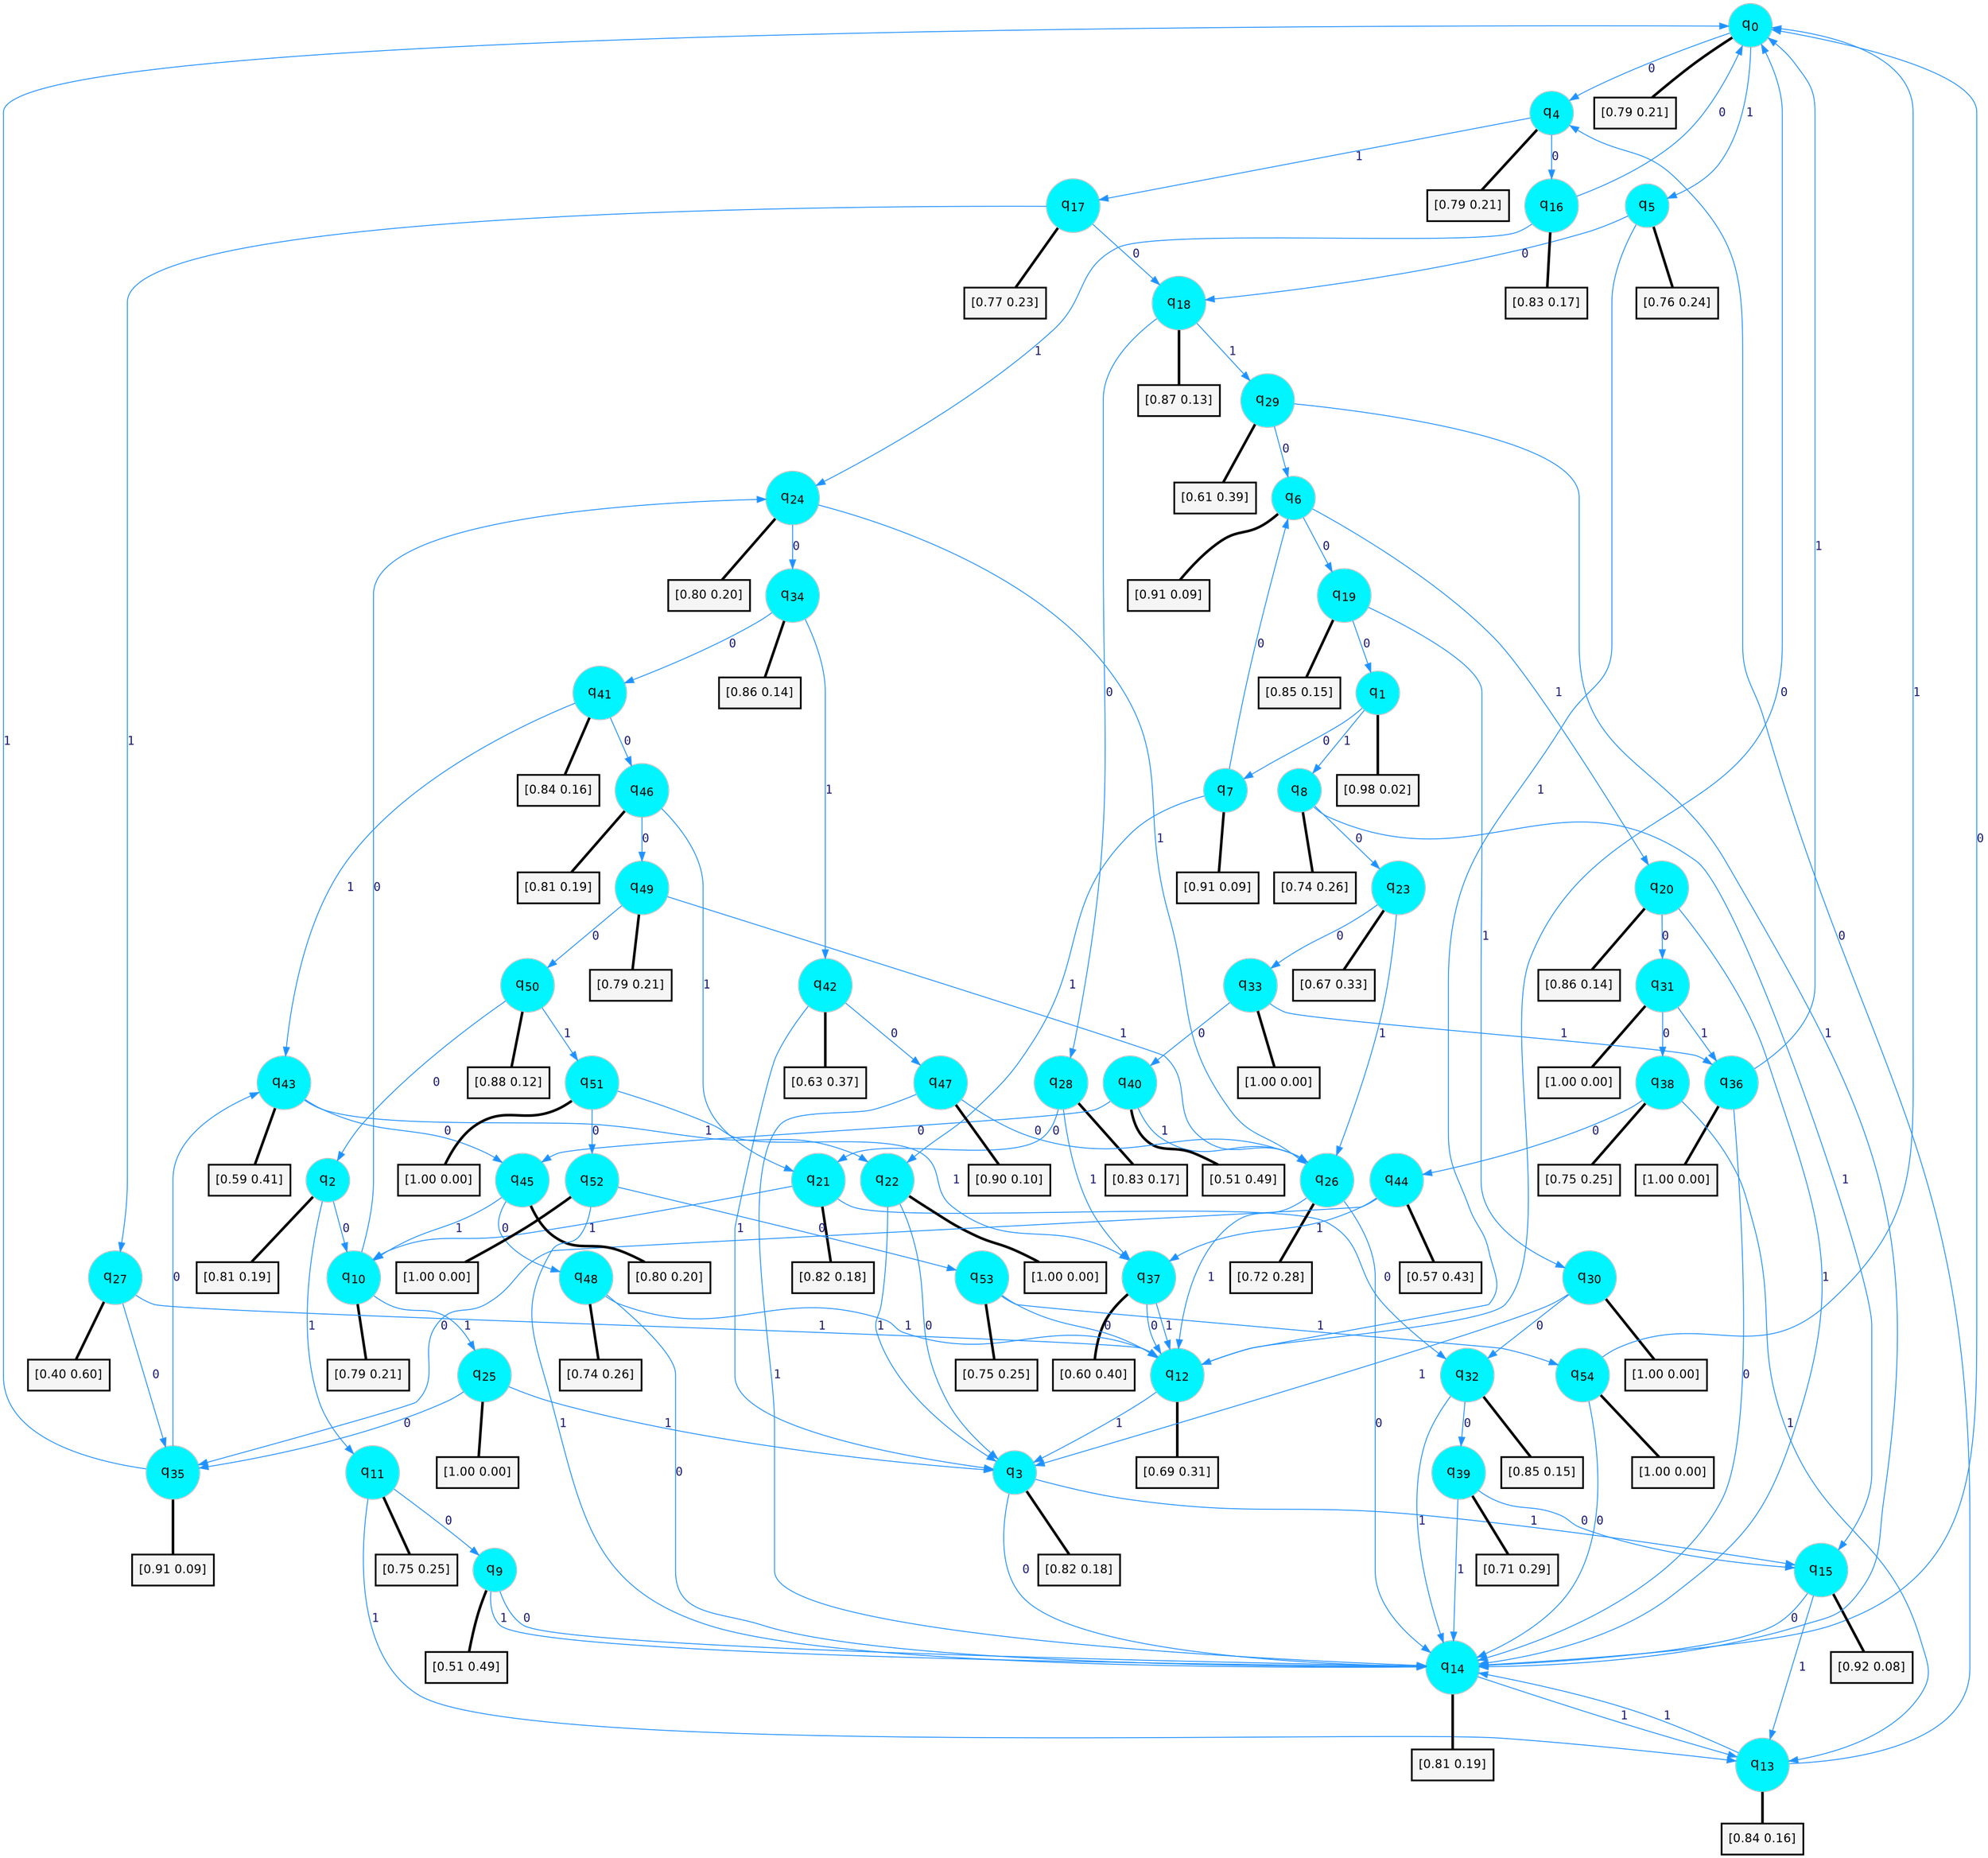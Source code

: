 digraph G {
graph [
bgcolor=transparent, dpi=300, rankdir=TD, size="40,25"];
node [
color=gray, fillcolor=turquoise1, fontcolor=black, fontname=Helvetica, fontsize=16, fontweight=bold, shape=circle, style=filled];
edge [
arrowsize=1, color=dodgerblue1, fontcolor=midnightblue, fontname=courier, fontweight=bold, penwidth=1, style=solid, weight=20];
0[label=<q<SUB>0</SUB>>];
1[label=<q<SUB>1</SUB>>];
2[label=<q<SUB>2</SUB>>];
3[label=<q<SUB>3</SUB>>];
4[label=<q<SUB>4</SUB>>];
5[label=<q<SUB>5</SUB>>];
6[label=<q<SUB>6</SUB>>];
7[label=<q<SUB>7</SUB>>];
8[label=<q<SUB>8</SUB>>];
9[label=<q<SUB>9</SUB>>];
10[label=<q<SUB>10</SUB>>];
11[label=<q<SUB>11</SUB>>];
12[label=<q<SUB>12</SUB>>];
13[label=<q<SUB>13</SUB>>];
14[label=<q<SUB>14</SUB>>];
15[label=<q<SUB>15</SUB>>];
16[label=<q<SUB>16</SUB>>];
17[label=<q<SUB>17</SUB>>];
18[label=<q<SUB>18</SUB>>];
19[label=<q<SUB>19</SUB>>];
20[label=<q<SUB>20</SUB>>];
21[label=<q<SUB>21</SUB>>];
22[label=<q<SUB>22</SUB>>];
23[label=<q<SUB>23</SUB>>];
24[label=<q<SUB>24</SUB>>];
25[label=<q<SUB>25</SUB>>];
26[label=<q<SUB>26</SUB>>];
27[label=<q<SUB>27</SUB>>];
28[label=<q<SUB>28</SUB>>];
29[label=<q<SUB>29</SUB>>];
30[label=<q<SUB>30</SUB>>];
31[label=<q<SUB>31</SUB>>];
32[label=<q<SUB>32</SUB>>];
33[label=<q<SUB>33</SUB>>];
34[label=<q<SUB>34</SUB>>];
35[label=<q<SUB>35</SUB>>];
36[label=<q<SUB>36</SUB>>];
37[label=<q<SUB>37</SUB>>];
38[label=<q<SUB>38</SUB>>];
39[label=<q<SUB>39</SUB>>];
40[label=<q<SUB>40</SUB>>];
41[label=<q<SUB>41</SUB>>];
42[label=<q<SUB>42</SUB>>];
43[label=<q<SUB>43</SUB>>];
44[label=<q<SUB>44</SUB>>];
45[label=<q<SUB>45</SUB>>];
46[label=<q<SUB>46</SUB>>];
47[label=<q<SUB>47</SUB>>];
48[label=<q<SUB>48</SUB>>];
49[label=<q<SUB>49</SUB>>];
50[label=<q<SUB>50</SUB>>];
51[label=<q<SUB>51</SUB>>];
52[label=<q<SUB>52</SUB>>];
53[label=<q<SUB>53</SUB>>];
54[label=<q<SUB>54</SUB>>];
55[label="[0.79 0.21]", shape=box,fontcolor=black, fontname=Helvetica, fontsize=14, penwidth=2, fillcolor=whitesmoke,color=black];
56[label="[0.98 0.02]", shape=box,fontcolor=black, fontname=Helvetica, fontsize=14, penwidth=2, fillcolor=whitesmoke,color=black];
57[label="[0.81 0.19]", shape=box,fontcolor=black, fontname=Helvetica, fontsize=14, penwidth=2, fillcolor=whitesmoke,color=black];
58[label="[0.82 0.18]", shape=box,fontcolor=black, fontname=Helvetica, fontsize=14, penwidth=2, fillcolor=whitesmoke,color=black];
59[label="[0.79 0.21]", shape=box,fontcolor=black, fontname=Helvetica, fontsize=14, penwidth=2, fillcolor=whitesmoke,color=black];
60[label="[0.76 0.24]", shape=box,fontcolor=black, fontname=Helvetica, fontsize=14, penwidth=2, fillcolor=whitesmoke,color=black];
61[label="[0.91 0.09]", shape=box,fontcolor=black, fontname=Helvetica, fontsize=14, penwidth=2, fillcolor=whitesmoke,color=black];
62[label="[0.91 0.09]", shape=box,fontcolor=black, fontname=Helvetica, fontsize=14, penwidth=2, fillcolor=whitesmoke,color=black];
63[label="[0.74 0.26]", shape=box,fontcolor=black, fontname=Helvetica, fontsize=14, penwidth=2, fillcolor=whitesmoke,color=black];
64[label="[0.51 0.49]", shape=box,fontcolor=black, fontname=Helvetica, fontsize=14, penwidth=2, fillcolor=whitesmoke,color=black];
65[label="[0.79 0.21]", shape=box,fontcolor=black, fontname=Helvetica, fontsize=14, penwidth=2, fillcolor=whitesmoke,color=black];
66[label="[0.75 0.25]", shape=box,fontcolor=black, fontname=Helvetica, fontsize=14, penwidth=2, fillcolor=whitesmoke,color=black];
67[label="[0.69 0.31]", shape=box,fontcolor=black, fontname=Helvetica, fontsize=14, penwidth=2, fillcolor=whitesmoke,color=black];
68[label="[0.84 0.16]", shape=box,fontcolor=black, fontname=Helvetica, fontsize=14, penwidth=2, fillcolor=whitesmoke,color=black];
69[label="[0.81 0.19]", shape=box,fontcolor=black, fontname=Helvetica, fontsize=14, penwidth=2, fillcolor=whitesmoke,color=black];
70[label="[0.92 0.08]", shape=box,fontcolor=black, fontname=Helvetica, fontsize=14, penwidth=2, fillcolor=whitesmoke,color=black];
71[label="[0.83 0.17]", shape=box,fontcolor=black, fontname=Helvetica, fontsize=14, penwidth=2, fillcolor=whitesmoke,color=black];
72[label="[0.77 0.23]", shape=box,fontcolor=black, fontname=Helvetica, fontsize=14, penwidth=2, fillcolor=whitesmoke,color=black];
73[label="[0.87 0.13]", shape=box,fontcolor=black, fontname=Helvetica, fontsize=14, penwidth=2, fillcolor=whitesmoke,color=black];
74[label="[0.85 0.15]", shape=box,fontcolor=black, fontname=Helvetica, fontsize=14, penwidth=2, fillcolor=whitesmoke,color=black];
75[label="[0.86 0.14]", shape=box,fontcolor=black, fontname=Helvetica, fontsize=14, penwidth=2, fillcolor=whitesmoke,color=black];
76[label="[0.82 0.18]", shape=box,fontcolor=black, fontname=Helvetica, fontsize=14, penwidth=2, fillcolor=whitesmoke,color=black];
77[label="[1.00 0.00]", shape=box,fontcolor=black, fontname=Helvetica, fontsize=14, penwidth=2, fillcolor=whitesmoke,color=black];
78[label="[0.67 0.33]", shape=box,fontcolor=black, fontname=Helvetica, fontsize=14, penwidth=2, fillcolor=whitesmoke,color=black];
79[label="[0.80 0.20]", shape=box,fontcolor=black, fontname=Helvetica, fontsize=14, penwidth=2, fillcolor=whitesmoke,color=black];
80[label="[1.00 0.00]", shape=box,fontcolor=black, fontname=Helvetica, fontsize=14, penwidth=2, fillcolor=whitesmoke,color=black];
81[label="[0.72 0.28]", shape=box,fontcolor=black, fontname=Helvetica, fontsize=14, penwidth=2, fillcolor=whitesmoke,color=black];
82[label="[0.40 0.60]", shape=box,fontcolor=black, fontname=Helvetica, fontsize=14, penwidth=2, fillcolor=whitesmoke,color=black];
83[label="[0.83 0.17]", shape=box,fontcolor=black, fontname=Helvetica, fontsize=14, penwidth=2, fillcolor=whitesmoke,color=black];
84[label="[0.61 0.39]", shape=box,fontcolor=black, fontname=Helvetica, fontsize=14, penwidth=2, fillcolor=whitesmoke,color=black];
85[label="[1.00 0.00]", shape=box,fontcolor=black, fontname=Helvetica, fontsize=14, penwidth=2, fillcolor=whitesmoke,color=black];
86[label="[1.00 0.00]", shape=box,fontcolor=black, fontname=Helvetica, fontsize=14, penwidth=2, fillcolor=whitesmoke,color=black];
87[label="[0.85 0.15]", shape=box,fontcolor=black, fontname=Helvetica, fontsize=14, penwidth=2, fillcolor=whitesmoke,color=black];
88[label="[1.00 0.00]", shape=box,fontcolor=black, fontname=Helvetica, fontsize=14, penwidth=2, fillcolor=whitesmoke,color=black];
89[label="[0.86 0.14]", shape=box,fontcolor=black, fontname=Helvetica, fontsize=14, penwidth=2, fillcolor=whitesmoke,color=black];
90[label="[0.91 0.09]", shape=box,fontcolor=black, fontname=Helvetica, fontsize=14, penwidth=2, fillcolor=whitesmoke,color=black];
91[label="[1.00 0.00]", shape=box,fontcolor=black, fontname=Helvetica, fontsize=14, penwidth=2, fillcolor=whitesmoke,color=black];
92[label="[0.60 0.40]", shape=box,fontcolor=black, fontname=Helvetica, fontsize=14, penwidth=2, fillcolor=whitesmoke,color=black];
93[label="[0.75 0.25]", shape=box,fontcolor=black, fontname=Helvetica, fontsize=14, penwidth=2, fillcolor=whitesmoke,color=black];
94[label="[0.71 0.29]", shape=box,fontcolor=black, fontname=Helvetica, fontsize=14, penwidth=2, fillcolor=whitesmoke,color=black];
95[label="[0.51 0.49]", shape=box,fontcolor=black, fontname=Helvetica, fontsize=14, penwidth=2, fillcolor=whitesmoke,color=black];
96[label="[0.84 0.16]", shape=box,fontcolor=black, fontname=Helvetica, fontsize=14, penwidth=2, fillcolor=whitesmoke,color=black];
97[label="[0.63 0.37]", shape=box,fontcolor=black, fontname=Helvetica, fontsize=14, penwidth=2, fillcolor=whitesmoke,color=black];
98[label="[0.59 0.41]", shape=box,fontcolor=black, fontname=Helvetica, fontsize=14, penwidth=2, fillcolor=whitesmoke,color=black];
99[label="[0.57 0.43]", shape=box,fontcolor=black, fontname=Helvetica, fontsize=14, penwidth=2, fillcolor=whitesmoke,color=black];
100[label="[0.80 0.20]", shape=box,fontcolor=black, fontname=Helvetica, fontsize=14, penwidth=2, fillcolor=whitesmoke,color=black];
101[label="[0.81 0.19]", shape=box,fontcolor=black, fontname=Helvetica, fontsize=14, penwidth=2, fillcolor=whitesmoke,color=black];
102[label="[0.90 0.10]", shape=box,fontcolor=black, fontname=Helvetica, fontsize=14, penwidth=2, fillcolor=whitesmoke,color=black];
103[label="[0.74 0.26]", shape=box,fontcolor=black, fontname=Helvetica, fontsize=14, penwidth=2, fillcolor=whitesmoke,color=black];
104[label="[0.79 0.21]", shape=box,fontcolor=black, fontname=Helvetica, fontsize=14, penwidth=2, fillcolor=whitesmoke,color=black];
105[label="[0.88 0.12]", shape=box,fontcolor=black, fontname=Helvetica, fontsize=14, penwidth=2, fillcolor=whitesmoke,color=black];
106[label="[1.00 0.00]", shape=box,fontcolor=black, fontname=Helvetica, fontsize=14, penwidth=2, fillcolor=whitesmoke,color=black];
107[label="[1.00 0.00]", shape=box,fontcolor=black, fontname=Helvetica, fontsize=14, penwidth=2, fillcolor=whitesmoke,color=black];
108[label="[0.75 0.25]", shape=box,fontcolor=black, fontname=Helvetica, fontsize=14, penwidth=2, fillcolor=whitesmoke,color=black];
109[label="[1.00 0.00]", shape=box,fontcolor=black, fontname=Helvetica, fontsize=14, penwidth=2, fillcolor=whitesmoke,color=black];
0->4 [label=0];
0->5 [label=1];
0->55 [arrowhead=none, penwidth=3,color=black];
1->7 [label=0];
1->8 [label=1];
1->56 [arrowhead=none, penwidth=3,color=black];
2->10 [label=0];
2->11 [label=1];
2->57 [arrowhead=none, penwidth=3,color=black];
3->14 [label=0];
3->15 [label=1];
3->58 [arrowhead=none, penwidth=3,color=black];
4->16 [label=0];
4->17 [label=1];
4->59 [arrowhead=none, penwidth=3,color=black];
5->18 [label=0];
5->12 [label=1];
5->60 [arrowhead=none, penwidth=3,color=black];
6->19 [label=0];
6->20 [label=1];
6->61 [arrowhead=none, penwidth=3,color=black];
7->6 [label=0];
7->22 [label=1];
7->62 [arrowhead=none, penwidth=3,color=black];
8->23 [label=0];
8->15 [label=1];
8->63 [arrowhead=none, penwidth=3,color=black];
9->14 [label=0];
9->14 [label=1];
9->64 [arrowhead=none, penwidth=3,color=black];
10->24 [label=0];
10->25 [label=1];
10->65 [arrowhead=none, penwidth=3,color=black];
11->9 [label=0];
11->13 [label=1];
11->66 [arrowhead=none, penwidth=3,color=black];
12->0 [label=0];
12->3 [label=1];
12->67 [arrowhead=none, penwidth=3,color=black];
13->4 [label=0];
13->14 [label=1];
13->68 [arrowhead=none, penwidth=3,color=black];
14->0 [label=0];
14->13 [label=1];
14->69 [arrowhead=none, penwidth=3,color=black];
15->14 [label=0];
15->13 [label=1];
15->70 [arrowhead=none, penwidth=3,color=black];
16->0 [label=0];
16->24 [label=1];
16->71 [arrowhead=none, penwidth=3,color=black];
17->18 [label=0];
17->27 [label=1];
17->72 [arrowhead=none, penwidth=3,color=black];
18->28 [label=0];
18->29 [label=1];
18->73 [arrowhead=none, penwidth=3,color=black];
19->1 [label=0];
19->30 [label=1];
19->74 [arrowhead=none, penwidth=3,color=black];
20->31 [label=0];
20->14 [label=1];
20->75 [arrowhead=none, penwidth=3,color=black];
21->32 [label=0];
21->10 [label=1];
21->76 [arrowhead=none, penwidth=3,color=black];
22->3 [label=0];
22->3 [label=1];
22->77 [arrowhead=none, penwidth=3,color=black];
23->33 [label=0];
23->26 [label=1];
23->78 [arrowhead=none, penwidth=3,color=black];
24->34 [label=0];
24->26 [label=1];
24->79 [arrowhead=none, penwidth=3,color=black];
25->35 [label=0];
25->3 [label=1];
25->80 [arrowhead=none, penwidth=3,color=black];
26->14 [label=0];
26->12 [label=1];
26->81 [arrowhead=none, penwidth=3,color=black];
27->35 [label=0];
27->12 [label=1];
27->82 [arrowhead=none, penwidth=3,color=black];
28->21 [label=0];
28->37 [label=1];
28->83 [arrowhead=none, penwidth=3,color=black];
29->6 [label=0];
29->14 [label=1];
29->84 [arrowhead=none, penwidth=3,color=black];
30->32 [label=0];
30->3 [label=1];
30->85 [arrowhead=none, penwidth=3,color=black];
31->38 [label=0];
31->36 [label=1];
31->86 [arrowhead=none, penwidth=3,color=black];
32->39 [label=0];
32->14 [label=1];
32->87 [arrowhead=none, penwidth=3,color=black];
33->40 [label=0];
33->36 [label=1];
33->88 [arrowhead=none, penwidth=3,color=black];
34->41 [label=0];
34->42 [label=1];
34->89 [arrowhead=none, penwidth=3,color=black];
35->43 [label=0];
35->0 [label=1];
35->90 [arrowhead=none, penwidth=3,color=black];
36->14 [label=0];
36->0 [label=1];
36->91 [arrowhead=none, penwidth=3,color=black];
37->12 [label=0];
37->12 [label=1];
37->92 [arrowhead=none, penwidth=3,color=black];
38->44 [label=0];
38->13 [label=1];
38->93 [arrowhead=none, penwidth=3,color=black];
39->15 [label=0];
39->14 [label=1];
39->94 [arrowhead=none, penwidth=3,color=black];
40->45 [label=0];
40->26 [label=1];
40->95 [arrowhead=none, penwidth=3,color=black];
41->46 [label=0];
41->43 [label=1];
41->96 [arrowhead=none, penwidth=3,color=black];
42->47 [label=0];
42->3 [label=1];
42->97 [arrowhead=none, penwidth=3,color=black];
43->45 [label=0];
43->22 [label=1];
43->98 [arrowhead=none, penwidth=3,color=black];
44->35 [label=0];
44->37 [label=1];
44->99 [arrowhead=none, penwidth=3,color=black];
45->48 [label=0];
45->10 [label=1];
45->100 [arrowhead=none, penwidth=3,color=black];
46->49 [label=0];
46->21 [label=1];
46->101 [arrowhead=none, penwidth=3,color=black];
47->26 [label=0];
47->14 [label=1];
47->102 [arrowhead=none, penwidth=3,color=black];
48->14 [label=0];
48->12 [label=1];
48->103 [arrowhead=none, penwidth=3,color=black];
49->50 [label=0];
49->26 [label=1];
49->104 [arrowhead=none, penwidth=3,color=black];
50->2 [label=0];
50->51 [label=1];
50->105 [arrowhead=none, penwidth=3,color=black];
51->52 [label=0];
51->37 [label=1];
51->106 [arrowhead=none, penwidth=3,color=black];
52->53 [label=0];
52->14 [label=1];
52->107 [arrowhead=none, penwidth=3,color=black];
53->12 [label=0];
53->54 [label=1];
53->108 [arrowhead=none, penwidth=3,color=black];
54->14 [label=0];
54->0 [label=1];
54->109 [arrowhead=none, penwidth=3,color=black];
}
